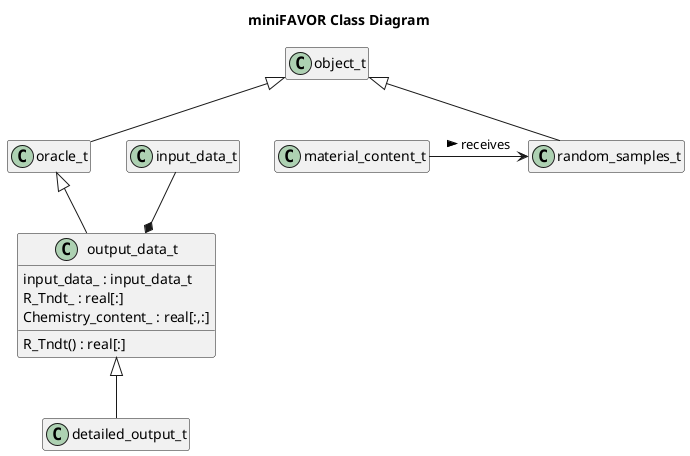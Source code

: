 @startuml
Title miniFAVOR Class Diagram

hide empty methods
hide empty attributes


input_data_t -down-* output_data_t

class output_data_t{
  input_data_ : input_data_t
  R_Tndt_ : real[:]
  Chemistry_content_ : real[:,:]
  R_Tndt() : real[:]
}

detailed_output_t -up-|> output_data_t
output_data_t -up-|> oracle_t
random_samples_t -up-|> object_t
material_content_t -> random_samples_t : receives >
oracle_t -up-|> object_t

@enduml
